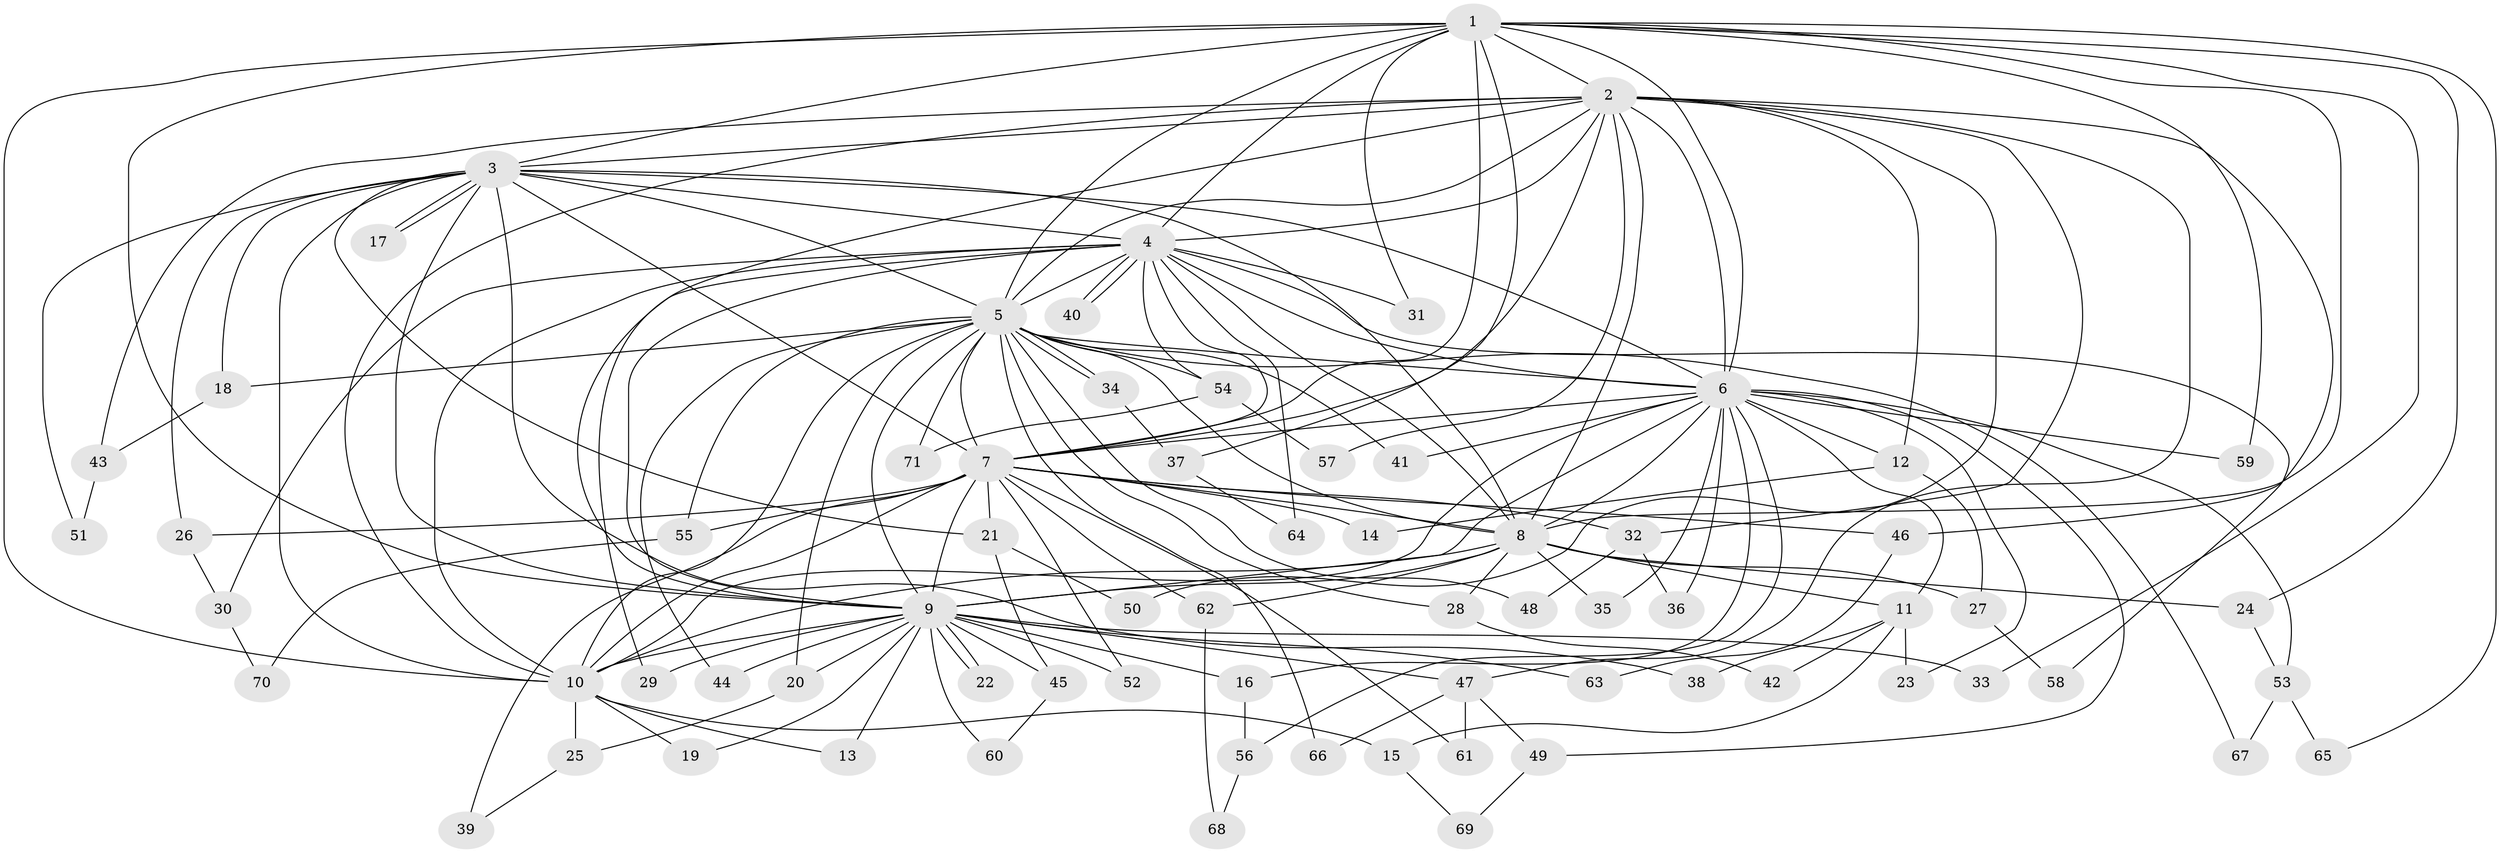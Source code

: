 // coarse degree distribution, {19: 0.0196078431372549, 14: 0.0392156862745098, 20: 0.0392156862745098, 16: 0.0392156862745098, 13: 0.0392156862745098, 5: 0.0196078431372549, 4: 0.09803921568627451, 2: 0.45098039215686275, 3: 0.21568627450980393, 1: 0.0196078431372549, 6: 0.0196078431372549}
// Generated by graph-tools (version 1.1) at 2025/41/03/06/25 10:41:41]
// undirected, 71 vertices, 167 edges
graph export_dot {
graph [start="1"]
  node [color=gray90,style=filled];
  1;
  2;
  3;
  4;
  5;
  6;
  7;
  8;
  9;
  10;
  11;
  12;
  13;
  14;
  15;
  16;
  17;
  18;
  19;
  20;
  21;
  22;
  23;
  24;
  25;
  26;
  27;
  28;
  29;
  30;
  31;
  32;
  33;
  34;
  35;
  36;
  37;
  38;
  39;
  40;
  41;
  42;
  43;
  44;
  45;
  46;
  47;
  48;
  49;
  50;
  51;
  52;
  53;
  54;
  55;
  56;
  57;
  58;
  59;
  60;
  61;
  62;
  63;
  64;
  65;
  66;
  67;
  68;
  69;
  70;
  71;
  1 -- 2;
  1 -- 3;
  1 -- 4;
  1 -- 5;
  1 -- 6;
  1 -- 7;
  1 -- 8;
  1 -- 9;
  1 -- 10;
  1 -- 24;
  1 -- 31;
  1 -- 33;
  1 -- 37;
  1 -- 59;
  1 -- 65;
  2 -- 3;
  2 -- 4;
  2 -- 5;
  2 -- 6;
  2 -- 7;
  2 -- 8;
  2 -- 9;
  2 -- 10;
  2 -- 12;
  2 -- 32;
  2 -- 43;
  2 -- 46;
  2 -- 47;
  2 -- 50;
  2 -- 57;
  3 -- 4;
  3 -- 5;
  3 -- 6;
  3 -- 7;
  3 -- 8;
  3 -- 9;
  3 -- 10;
  3 -- 17;
  3 -- 17;
  3 -- 18;
  3 -- 21;
  3 -- 26;
  3 -- 38;
  3 -- 51;
  4 -- 5;
  4 -- 6;
  4 -- 7;
  4 -- 8;
  4 -- 9;
  4 -- 10;
  4 -- 29;
  4 -- 30;
  4 -- 31;
  4 -- 40;
  4 -- 40;
  4 -- 54;
  4 -- 58;
  4 -- 64;
  5 -- 6;
  5 -- 7;
  5 -- 8;
  5 -- 9;
  5 -- 10;
  5 -- 18;
  5 -- 20;
  5 -- 28;
  5 -- 34;
  5 -- 34;
  5 -- 41;
  5 -- 44;
  5 -- 48;
  5 -- 54;
  5 -- 55;
  5 -- 66;
  5 -- 67;
  5 -- 71;
  6 -- 7;
  6 -- 8;
  6 -- 9;
  6 -- 10;
  6 -- 11;
  6 -- 12;
  6 -- 16;
  6 -- 23;
  6 -- 35;
  6 -- 36;
  6 -- 41;
  6 -- 49;
  6 -- 53;
  6 -- 56;
  6 -- 59;
  7 -- 8;
  7 -- 9;
  7 -- 10;
  7 -- 14;
  7 -- 21;
  7 -- 26;
  7 -- 32;
  7 -- 39;
  7 -- 46;
  7 -- 52;
  7 -- 55;
  7 -- 61;
  7 -- 62;
  8 -- 9;
  8 -- 10;
  8 -- 11;
  8 -- 24;
  8 -- 27;
  8 -- 28;
  8 -- 35;
  8 -- 62;
  9 -- 10;
  9 -- 13;
  9 -- 16;
  9 -- 19;
  9 -- 20;
  9 -- 22;
  9 -- 22;
  9 -- 29;
  9 -- 33;
  9 -- 44;
  9 -- 45;
  9 -- 47;
  9 -- 52;
  9 -- 60;
  9 -- 63;
  10 -- 13;
  10 -- 15;
  10 -- 19;
  10 -- 25;
  11 -- 15;
  11 -- 23;
  11 -- 38;
  11 -- 42;
  12 -- 14;
  12 -- 27;
  15 -- 69;
  16 -- 56;
  18 -- 43;
  20 -- 25;
  21 -- 45;
  21 -- 50;
  24 -- 53;
  25 -- 39;
  26 -- 30;
  27 -- 58;
  28 -- 42;
  30 -- 70;
  32 -- 36;
  32 -- 48;
  34 -- 37;
  37 -- 64;
  43 -- 51;
  45 -- 60;
  46 -- 63;
  47 -- 49;
  47 -- 61;
  47 -- 66;
  49 -- 69;
  53 -- 65;
  53 -- 67;
  54 -- 57;
  54 -- 71;
  55 -- 70;
  56 -- 68;
  62 -- 68;
}

